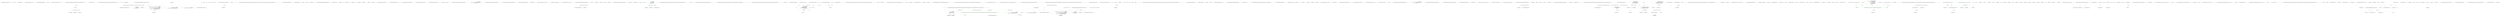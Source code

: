 digraph  {
m0_0 [cluster="CommandLine.Infrastructure.PopsicleSetter.Set<T>(bool, ref T, T)", file="InstanceBuilderTests.cs", label="Entry CommandLine.Infrastructure.PopsicleSetter.Set<T>(bool, ref T, T)", span="8-8"];
m0_1 [cluster="CommandLine.Infrastructure.PopsicleSetter.Set<T>(bool, ref T, T)", file="InstanceBuilderTests.cs", label=consumed, span="10-10"];
m0_3 [cluster="CommandLine.Infrastructure.PopsicleSetter.Set<T>(bool, ref T, T)", file="InstanceBuilderTests.cs", label="field = value", span="15-15"];
m0_2 [cluster="CommandLine.Infrastructure.PopsicleSetter.Set<T>(bool, ref T, T)", file="InstanceBuilderTests.cs", label="throw new InvalidOperationException();", span="12-12"];
m0_4 [cluster="CommandLine.Infrastructure.PopsicleSetter.Set<T>(bool, ref T, T)", file="InstanceBuilderTests.cs", label="Exit CommandLine.Infrastructure.PopsicleSetter.Set<T>(bool, ref T, T)", span="8-8"];
m0_5 [cluster="System.InvalidOperationException.InvalidOperationException()", file="InstanceBuilderTests.cs", label="Entry System.InvalidOperationException.InvalidOperationException()", span="0-0"];
m1_5 [cluster="Unk.Select", file="Sequence.cs", label="Entry Unk.Select", span=""];
m1_32 [cluster="System.Collections.Generic.IEnumerable<TSource>.Empty<TSource>()", file="Sequence.cs", label="Entry System.Collections.Generic.IEnumerable<TSource>.Empty<TSource>()", span="31-31"];
m1_0 [cluster="CommandLine.Infrastructure.ExceptionExtensions.RethrowWhenAbsentIn(System.Exception, System.Collections.Generic.IEnumerable<System.Type>)", file="Sequence.cs", label="Entry CommandLine.Infrastructure.ExceptionExtensions.RethrowWhenAbsentIn(System.Exception, System.Collections.Generic.IEnumerable<System.Type>)", span="11-11"];
m1_1 [cluster="CommandLine.Infrastructure.ExceptionExtensions.RethrowWhenAbsentIn(System.Exception, System.Collections.Generic.IEnumerable<System.Type>)", color=green, community=0, file="Sequence.cs", label="!validExceptions.Contains(exception.GetType())", prediction=0, span="13-13"];
m1_2 [cluster="CommandLine.Infrastructure.ExceptionExtensions.RethrowWhenAbsentIn(System.Exception, System.Collections.Generic.IEnumerable<System.Type>)", file="Sequence.cs", label="throw exception;", span="15-15"];
m1_3 [cluster="CommandLine.Infrastructure.ExceptionExtensions.RethrowWhenAbsentIn(System.Exception, System.Collections.Generic.IEnumerable<System.Type>)", file="Sequence.cs", label="Exit CommandLine.Infrastructure.ExceptionExtensions.RethrowWhenAbsentIn(System.Exception, System.Collections.Generic.IEnumerable<System.Type>)", span="11-11"];
m1_6 [cluster="Unk.>", file="Sequence.cs", label="Entry Unk.>", span=""];
m1_4 [cluster="System.Exception.GetType()", file="Sequence.cs", label="Entry System.Exception.GetType()", span="0-0"];
m1_17 [cluster="CommandLine.Core.ValueMapper.MapValuesImpl(System.Collections.Generic.IEnumerable<CommandLine.Core.SpecificationProperty>, System.Collections.Generic.IEnumerable<string>, System.Func<System.Collections.Generic.IEnumerable<string>, System.Type, bool, CSharpx.Maybe<object>>)", color=green, community=0, file="Sequence.cs", label="specProps.Empty()", prediction=1, span="34-34"];
m1_18 [cluster="CommandLine.Core.ValueMapper.MapValuesImpl(System.Collections.Generic.IEnumerable<CommandLine.Core.SpecificationProperty>, System.Collections.Generic.IEnumerable<string>, System.Func<System.Collections.Generic.IEnumerable<string>, System.Type, bool, CSharpx.Maybe<object>>)", color=green, community=0, file="Sequence.cs", label="yield break;", prediction=2, span="36-36"];
m1_19 [cluster="CommandLine.Core.ValueMapper.MapValuesImpl(System.Collections.Generic.IEnumerable<CommandLine.Core.SpecificationProperty>, System.Collections.Generic.IEnumerable<string>, System.Func<System.Collections.Generic.IEnumerable<string>, System.Type, bool, CSharpx.Maybe<object>>)", file="Sequence.cs", label="var pt = specProps.First()", span="38-38"];
m1_29 [cluster="CommandLine.Core.ValueMapper.MapValuesImpl(System.Collections.Generic.IEnumerable<CommandLine.Core.SpecificationProperty>, System.Collections.Generic.IEnumerable<string>, System.Func<System.Collections.Generic.IEnumerable<string>, System.Type, bool, CSharpx.Maybe<object>>)", file="Sequence.cs", label="MapValuesImpl(specProps.Skip(1), values.Skip(taken.Count()), converter)", span="65-65"];
m1_22 [cluster="CommandLine.Core.ValueMapper.MapValuesImpl(System.Collections.Generic.IEnumerable<CommandLine.Core.SpecificationProperty>, System.Collections.Generic.IEnumerable<string>, System.Func<System.Collections.Generic.IEnumerable<string>, System.Type, bool, CSharpx.Maybe<object>>)", file="Sequence.cs", label="yield return\r\n                    Tuple.Create(pt, pt.Specification.MakeErrorInCaseOfMinConstraint());", span="42-43"];
m1_23 [cluster="CommandLine.Core.ValueMapper.MapValuesImpl(System.Collections.Generic.IEnumerable<CommandLine.Core.SpecificationProperty>, System.Collections.Generic.IEnumerable<string>, System.Func<System.Collections.Generic.IEnumerable<string>, System.Type, bool, CSharpx.Maybe<object>>)", file="Sequence.cs", label="yield break;", span="44-44"];
m1_26 [cluster="CommandLine.Core.ValueMapper.MapValuesImpl(System.Collections.Generic.IEnumerable<CommandLine.Core.SpecificationProperty>, System.Collections.Generic.IEnumerable<string>, System.Func<System.Collections.Generic.IEnumerable<string>, System.Type, bool, CSharpx.Maybe<object>>)", file="Sequence.cs", label="yield return\r\n                    Tuple.Create<SpecificationProperty, Maybe<Error>>(\r\n                        pt, Maybe.Just<Error>(new SequenceOutOfRangeError(NameInfo.EmptyName)));", span="52-54"];
m1_27 [cluster="CommandLine.Core.ValueMapper.MapValuesImpl(System.Collections.Generic.IEnumerable<CommandLine.Core.SpecificationProperty>, System.Collections.Generic.IEnumerable<string>, System.Func<System.Collections.Generic.IEnumerable<string>, System.Type, bool, CSharpx.Maybe<object>>)", file="Sequence.cs", label="yield break;", span="55-55"];
m1_28 [cluster="CommandLine.Core.ValueMapper.MapValuesImpl(System.Collections.Generic.IEnumerable<CommandLine.Core.SpecificationProperty>, System.Collections.Generic.IEnumerable<string>, System.Func<System.Collections.Generic.IEnumerable<string>, System.Type, bool, CSharpx.Maybe<object>>)", file="Sequence.cs", label="yield return\r\n                converter(taken, pt.Property.PropertyType, pt.Specification.TargetType != TargetType.Sequence)\r\n                    .MapValueOrDefault(\r\n                        converted => Tuple.Create(pt.WithValue(Maybe.Just(converted)), Maybe.Nothing<Error>()),\r\n                        Tuple.Create<SpecificationProperty, Maybe<Error>>(\r\n                            pt, Maybe.Just<Error>(new BadFormatConversionError(NameInfo.EmptyName))));", span="58-63"];
m1_30 [cluster="CommandLine.Core.ValueMapper.MapValuesImpl(System.Collections.Generic.IEnumerable<CommandLine.Core.SpecificationProperty>, System.Collections.Generic.IEnumerable<string>, System.Func<System.Collections.Generic.IEnumerable<string>, System.Type, bool, CSharpx.Maybe<object>>)", file="Sequence.cs", label="yield return value;", span="67-67"];
m1_20 [cluster="CommandLine.Core.ValueMapper.MapValuesImpl(System.Collections.Generic.IEnumerable<CommandLine.Core.SpecificationProperty>, System.Collections.Generic.IEnumerable<string>, System.Func<System.Collections.Generic.IEnumerable<string>, System.Type, bool, CSharpx.Maybe<object>>)", file="Sequence.cs", label="var taken = values.Take(pt.Specification.CountOfMaxNumberOfValues().MapValueOrDefault(n => n, values.Count()))", span="39-39"];
m1_24 [cluster="CommandLine.Core.ValueMapper.MapValuesImpl(System.Collections.Generic.IEnumerable<CommandLine.Core.SpecificationProperty>, System.Collections.Generic.IEnumerable<string>, System.Func<System.Collections.Generic.IEnumerable<string>, System.Type, bool, CSharpx.Maybe<object>>)", file="Sequence.cs", label="var next = specProps.Skip(1).FirstOrDefault(s => s.Specification.IsValue()).ToMaybe()", span="47-47"];
m1_25 [cluster="CommandLine.Core.ValueMapper.MapValuesImpl(System.Collections.Generic.IEnumerable<CommandLine.Core.SpecificationProperty>, System.Collections.Generic.IEnumerable<string>, System.Func<System.Collections.Generic.IEnumerable<string>, System.Type, bool, CSharpx.Maybe<object>>)", file="Sequence.cs", label="pt.Specification.Max.IsJust()\r\n                && next.IsNothing()\r\n                && values.Skip(taken.Count()).Any()", span="48-50"];
m1_21 [cluster="CommandLine.Core.ValueMapper.MapValuesImpl(System.Collections.Generic.IEnumerable<CommandLine.Core.SpecificationProperty>, System.Collections.Generic.IEnumerable<string>, System.Func<System.Collections.Generic.IEnumerable<string>, System.Type, bool, CSharpx.Maybe<object>>)", file="Sequence.cs", label="taken.Empty()", span="40-40"];
m1_31 [cluster="CommandLine.Core.ValueMapper.MapValuesImpl(System.Collections.Generic.IEnumerable<CommandLine.Core.SpecificationProperty>, System.Collections.Generic.IEnumerable<string>, System.Func<System.Collections.Generic.IEnumerable<string>, System.Type, bool, CSharpx.Maybe<object>>)", file="Sequence.cs", label="Exit CommandLine.Core.ValueMapper.MapValuesImpl(System.Collections.Generic.IEnumerable<CommandLine.Core.SpecificationProperty>, System.Collections.Generic.IEnumerable<string>, System.Func<System.Collections.Generic.IEnumerable<string>, System.Type, bool, CSharpx.Maybe<object>>)", span="29-29"];
m1_34 [cluster="CommandLine.Core.Specification.CountOfMaxNumberOfValues()", file="Sequence.cs", label="Entry CommandLine.Core.Specification.CountOfMaxNumberOfValues()", span="71-71"];
m1_56 [cluster="CommandLine.Core.Specification.IsValue()", file="Sequence.cs", label="Entry CommandLine.Core.Specification.IsValue()", span="15-15"];
m1_44 [cluster="Unk.IsNothing", file="Sequence.cs", label="Entry Unk.IsNothing", span=""];
m1_42 [cluster="Unk.ToMaybe", file="Sequence.cs", label="Entry Unk.ToMaybe", span=""];
m1_47 [cluster="CSharpx.Maybe.Just<T>(T)", file="Sequence.cs", label="Entry CSharpx.Maybe.Just<T>(T)", span="124-124"];
m1_46 [cluster="CommandLine.SequenceOutOfRangeError.SequenceOutOfRangeError(CommandLine.NameInfo)", file="Sequence.cs", label="Entry CommandLine.SequenceOutOfRangeError.SequenceOutOfRangeError(CommandLine.NameInfo)", span="360-360"];
m1_39 [cluster="System.Tuple.Create<T1, T2>(T1, T2)", file="Sequence.cs", label="Entry System.Tuple.Create<T1, T2>(T1, T2)", span="0-0"];
m1_53 [cluster="lambda expression", file="Sequence.cs", label="Entry lambda expression", span="47-47"];
m1_8 [cluster="lambda expression", file="Sequence.cs", label="Entry lambda expression", span="23-23"];
m1_11 [cluster="lambda expression", file="Sequence.cs", label="Entry lambda expression", span="24-24"];
m1_14 [cluster="lambda expression", file="Sequence.cs", label="Entry lambda expression", span="25-25"];
m1_58 [cluster="lambda expression", file="Sequence.cs", label="Tuple.Create(pt.WithValue(Maybe.Just(converted)), Maybe.Nothing<Error>())", span="61-61"];
m1_10 [cluster="lambda expression", file="Sequence.cs", label="Exit lambda expression", span="23-23"];
m1_9 [cluster="lambda expression", file="Sequence.cs", label="pe.Item1", span="23-23"];
m1_13 [cluster="lambda expression", file="Sequence.cs", label="Exit lambda expression", span="24-24"];
m1_12 [cluster="lambda expression", file="Sequence.cs", label="pe.Item2", span="24-24"];
m1_16 [cluster="lambda expression", file="Sequence.cs", label="Exit lambda expression", span="25-25"];
m1_15 [cluster="lambda expression", file="Sequence.cs", label="e.Value", span="25-25"];
m1_57 [cluster="lambda expression", file="Sequence.cs", label="Entry lambda expression", span="61-61"];
m1_50 [cluster="lambda expression", file="Sequence.cs", label="Entry lambda expression", span="39-39"];
m1_59 [cluster="lambda expression", file="Sequence.cs", label="Exit lambda expression", span="61-61"];
m1_52 [cluster="lambda expression", file="Sequence.cs", label="Exit lambda expression", span="39-39"];
m1_51 [cluster="lambda expression", file="Sequence.cs", label=n, span="39-39"];
m1_54 [cluster="lambda expression", file="Sequence.cs", label="s.Specification.IsValue()", span="47-47"];
m1_55 [cluster="lambda expression", file="Sequence.cs", label="Exit lambda expression", span="47-47"];
m1_33 [cluster="System.Collections.Generic.IEnumerable<TSource>.First<TSource>()", file="Sequence.cs", label="Entry System.Collections.Generic.IEnumerable<TSource>.First<TSource>()", span="0-0"];
m1_45 [cluster="System.Collections.Generic.IEnumerable<TSource>.Any<TSource>()", file="Sequence.cs", label="Entry System.Collections.Generic.IEnumerable<TSource>.Any<TSource>()", span="0-0"];
m1_60 [cluster="CommandLine.Core.SpecificationProperty.WithValue(CSharpx.Maybe<object>)", file="Sequence.cs", label="Entry CommandLine.Core.SpecificationProperty.WithValue(CSharpx.Maybe<object>)", span="18-18"];
m1_40 [cluster="System.Collections.Generic.IEnumerable<TSource>.Skip<TSource>(int)", file="Sequence.cs", label="Entry System.Collections.Generic.IEnumerable<TSource>.Skip<TSource>(int)", span="0-0"];
m1_37 [cluster="System.Collections.Generic.IEnumerable<TSource>.Take<TSource>(int)", file="Sequence.cs", label="Entry System.Collections.Generic.IEnumerable<TSource>.Take<TSource>(int)", span="0-0"];
m1_48 [cluster="System.Func<T1, T2, T3, TResult>.Invoke(T1, T2, T3)", file="Sequence.cs", label="Entry System.Func<T1, T2, T3, TResult>.Invoke(T1, T2, T3)", span="0-0"];
m1_72 [cluster="CommandLine.Core.ValueMapper.MakeErrorInCaseOfMinConstraint(CommandLine.Core.Specification)", file="Sequence.cs", label="Entry CommandLine.Core.ValueMapper.MakeErrorInCaseOfMinConstraint(CommandLine.Core.Specification)", span="87-87"];
m1_73 [cluster="CommandLine.Core.ValueMapper.MakeErrorInCaseOfMinConstraint(CommandLine.Core.Specification)", file="Sequence.cs", label="return specification.Min.IsJust()\r\n                ? Maybe.Just<Error>(new SequenceOutOfRangeError(NameInfo.EmptyName))\r\n                : Maybe.Nothing<Error>();", span="89-91"];
m1_74 [cluster="CommandLine.Core.ValueMapper.MakeErrorInCaseOfMinConstraint(CommandLine.Core.Specification)", file="Sequence.cs", label="Exit CommandLine.Core.ValueMapper.MakeErrorInCaseOfMinConstraint(CommandLine.Core.Specification)", span="87-87"];
m1_49 [cluster="CommandLine.BadFormatConversionError.BadFormatConversionError(CommandLine.NameInfo)", file="Sequence.cs", label="Entry CommandLine.BadFormatConversionError.BadFormatConversionError(CommandLine.NameInfo)", span="349-349"];
m1_38 [cluster="CommandLine.Core.Specification.MakeErrorInCaseOfMinConstraint()", file="Sequence.cs", label="Entry CommandLine.Core.Specification.MakeErrorInCaseOfMinConstraint()", span="87-87"];
m1_61 [cluster="CSharpx.Maybe.Nothing<T>()", file="Sequence.cs", label="Entry CSharpx.Maybe.Nothing<T>()", span="116-116"];
m1_36 [cluster="CSharpx.Maybe<T1>.MapValueOrDefault<T1, T2>(System.Func<T1, T2>, T2)", file="Sequence.cs", label="Entry CSharpx.Maybe<T1>.MapValueOrDefault<T1, T2>(System.Func<T1, T2>, T2)", span="377-377"];
m1_71 [cluster="CSharpx.Maybe<T>.FromJustOrFail<T>(System.Exception)", file="Sequence.cs", label="Entry CSharpx.Maybe<T>.FromJustOrFail<T>(System.Exception)", span="355-355"];
m1_35 [cluster="System.Collections.Generic.IEnumerable<TSource>.Count<TSource>()", file="Sequence.cs", label="Entry System.Collections.Generic.IEnumerable<TSource>.Count<TSource>()", span="0-0"];
m1_62 [cluster="CommandLine.Core.ValueMapper.CountOfMaxNumberOfValues(CommandLine.Core.Specification)", file="Sequence.cs", label="Entry CommandLine.Core.ValueMapper.CountOfMaxNumberOfValues(CommandLine.Core.Specification)", span="71-71"];
m1_68 [cluster="CommandLine.Core.ValueMapper.CountOfMaxNumberOfValues(CommandLine.Core.Specification)", file="Sequence.cs", label="return Maybe.Just(specification.Max.FromJustOrFail());", span="80-80"];
m1_65 [cluster="CommandLine.Core.ValueMapper.CountOfMaxNumberOfValues(CommandLine.Core.Specification)", file="Sequence.cs", label="return Maybe.Just(1);", span="76-76"];
m1_67 [cluster="CommandLine.Core.ValueMapper.CountOfMaxNumberOfValues(CommandLine.Core.Specification)", file="Sequence.cs", label="specification.Max.IsJust()", span="78-78"];
m1_69 [cluster="CommandLine.Core.ValueMapper.CountOfMaxNumberOfValues(CommandLine.Core.Specification)", file="Sequence.cs", label="return Maybe.Nothing<int>();", span="84-84"];
m1_64 [cluster="CommandLine.Core.ValueMapper.CountOfMaxNumberOfValues(CommandLine.Core.Specification)", file="Sequence.cs", label="TargetType.Scalar", span="75-75"];
m1_66 [cluster="CommandLine.Core.ValueMapper.CountOfMaxNumberOfValues(CommandLine.Core.Specification)", file="Sequence.cs", label="TargetType.Sequence", span="77-77"];
m1_63 [cluster="CommandLine.Core.ValueMapper.CountOfMaxNumberOfValues(CommandLine.Core.Specification)", file="Sequence.cs", label="specification.TargetType", span="73-73"];
m1_70 [cluster="CommandLine.Core.ValueMapper.CountOfMaxNumberOfValues(CommandLine.Core.Specification)", file="Sequence.cs", label="Exit CommandLine.Core.ValueMapper.CountOfMaxNumberOfValues(CommandLine.Core.Specification)", span="71-71"];
m1_41 [cluster="Unk.FirstOrDefault", file="Sequence.cs", label="Entry Unk.FirstOrDefault", span=""];
m1_43 [cluster="CSharpx.Maybe<T>.IsJust<T>()", file="Sequence.cs", label="Entry CSharpx.Maybe<T>.IsJust<T>()", span="326-326"];
m1_7 [cluster="Unk.Succeed", file="Sequence.cs", label="Entry Unk.Succeed", span=""];
m1_75 [file="Sequence.cs", label=pt, span=""];
m2_15 [cluster="Unk.Where", file="TokenPartitioner.cs", label="Entry Unk.Where", span=""];
m2_23 [cluster="lambda expression", file="TokenPartitioner.cs", label="Entry lambda expression", span="21-21"];
m2_12 [cluster="CommandLine.Core.Scalar.Partition(System.Collections.Generic.IEnumerable<CommandLine.Core.Token>, System.Func<string, CommandLine.Infrastructure.Maybe<CommandLine.Core.TypeDescriptor>>)", file="TokenPartitioner.cs", label="Entry CommandLine.Core.Scalar.Partition(System.Collections.Generic.IEnumerable<CommandLine.Core.Token>, System.Func<string, CommandLine.Infrastructure.Maybe<CommandLine.Core.TypeDescriptor>>)", span="11-11"];
m2_22 [cluster="Unk.Select", file="TokenPartitioner.cs", label="Entry Unk.Select", span=""];
m2_19 [cluster="CommandLine.Core.KeyValuePairHelper.ForScalar(System.Collections.Generic.IEnumerable<CommandLine.Core.Token>)", file="TokenPartitioner.cs", label="Entry CommandLine.Core.KeyValuePairHelper.ForScalar(System.Collections.Generic.IEnumerable<CommandLine.Core.Token>)", span="16-16"];
m2_13 [cluster="CommandLine.Core.Sequence.Partition(System.Collections.Generic.IEnumerable<CommandLine.Core.Token>, System.Func<string, CommandLine.Infrastructure.Maybe<CommandLine.Core.TypeDescriptor>>)", file="TokenPartitioner.cs", label="Entry CommandLine.Core.Sequence.Partition(System.Collections.Generic.IEnumerable<CommandLine.Core.Token>, System.Func<string, CommandLine.Infrastructure.Maybe<CommandLine.Core.TypeDescriptor>>)", span="11-11"];
m2_0 [cluster="CommandLine.Core.TokenPartitioner.Partition(System.Collections.Generic.IEnumerable<CommandLine.Core.Token>, System.Func<string, CommandLine.Infrastructure.Maybe<CommandLine.Core.TypeDescriptor>>)", file="TokenPartitioner.cs", label="Entry CommandLine.Core.TokenPartitioner.Partition(System.Collections.Generic.IEnumerable<CommandLine.Core.Token>, System.Func<string, CommandLine.Infrastructure.Maybe<CommandLine.Core.TypeDescriptor>>)", span="12-12"];
m2_1 [cluster="CommandLine.Core.TokenPartitioner.Partition(System.Collections.Generic.IEnumerable<CommandLine.Core.Token>, System.Func<string, CommandLine.Infrastructure.Maybe<CommandLine.Core.TypeDescriptor>>)", file="TokenPartitioner.cs", label="var tokenList = tokens.ToList()", span="16-16"];
m2_2 [cluster="CommandLine.Core.TokenPartitioner.Partition(System.Collections.Generic.IEnumerable<CommandLine.Core.Token>, System.Func<string, CommandLine.Infrastructure.Maybe<CommandLine.Core.TypeDescriptor>>)", file="TokenPartitioner.cs", label="var switches = Switch.Partition(tokenList, typeLookup).ToList()", span="17-17"];
m2_3 [cluster="CommandLine.Core.TokenPartitioner.Partition(System.Collections.Generic.IEnumerable<CommandLine.Core.Token>, System.Func<string, CommandLine.Infrastructure.Maybe<CommandLine.Core.TypeDescriptor>>)", file="TokenPartitioner.cs", label="var scalars = Scalar.Partition(tokenList, typeLookup).ToList()", span="18-18"];
m2_4 [cluster="CommandLine.Core.TokenPartitioner.Partition(System.Collections.Generic.IEnumerable<CommandLine.Core.Token>, System.Func<string, CommandLine.Infrastructure.Maybe<CommandLine.Core.TypeDescriptor>>)", file="TokenPartitioner.cs", label="var sequences = Sequence.Partition(tokenList, typeLookup).ToList()", span="19-19"];
m2_5 [cluster="CommandLine.Core.TokenPartitioner.Partition(System.Collections.Generic.IEnumerable<CommandLine.Core.Token>, System.Func<string, CommandLine.Infrastructure.Maybe<CommandLine.Core.TypeDescriptor>>)", color=green, community=0, file="TokenPartitioner.cs", label="var nonOptions = tokenList\r\n                .Where(t => !switches.Contains(t))\r\n                .Where(t => !scalars.Contains(t))\r\n                .Where(t => !sequences.Contains(t)).ToList()", prediction=3, span="20-23"];
m2_8 [cluster="CommandLine.Core.TokenPartitioner.Partition(System.Collections.Generic.IEnumerable<CommandLine.Core.Token>, System.Func<string, CommandLine.Infrastructure.Maybe<CommandLine.Core.TypeDescriptor>>)", file="TokenPartitioner.cs", label="return TokenPartitions.Create(\r\n                    KeyValuePairHelper.ForSwitch(switches)\r\n                        .Concat(KeyValuePairHelper.ForScalar(scalars))\r\n                        .Concat(KeyValuePairHelper.ForSequence(sequences)),\r\n                values.Select(t => t.Text),\r\n                errors);", span="27-32"];
m2_6 [cluster="CommandLine.Core.TokenPartitioner.Partition(System.Collections.Generic.IEnumerable<CommandLine.Core.Token>, System.Func<string, CommandLine.Infrastructure.Maybe<CommandLine.Core.TypeDescriptor>>)", file="TokenPartitioner.cs", label="var values = nonOptions.Where(v => v.IsValue()).ToList()", span="24-24"];
m2_7 [cluster="CommandLine.Core.TokenPartitioner.Partition(System.Collections.Generic.IEnumerable<CommandLine.Core.Token>, System.Func<string, CommandLine.Infrastructure.Maybe<CommandLine.Core.TypeDescriptor>>)", file="TokenPartitioner.cs", label="var errors = nonOptions.Except(values).ToList()", span="25-25"];
m2_9 [cluster="CommandLine.Core.TokenPartitioner.Partition(System.Collections.Generic.IEnumerable<CommandLine.Core.Token>, System.Func<string, CommandLine.Infrastructure.Maybe<CommandLine.Core.TypeDescriptor>>)", file="TokenPartitioner.cs", label="Exit CommandLine.Core.TokenPartitioner.Partition(System.Collections.Generic.IEnumerable<CommandLine.Core.Token>, System.Func<string, CommandLine.Infrastructure.Maybe<CommandLine.Core.TypeDescriptor>>)", span="12-12"];
m2_17 [cluster="Unk.Except", file="TokenPartitioner.cs", label="Entry Unk.Except", span=""];
m2_30 [cluster="lambda expression", file="TokenPartitioner.cs", label="Exit lambda expression", span="31-31"];
m2_14 [cluster="System.Collections.Generic.IEnumerable<TSource>.Except<TSource>(System.Collections.Generic.IEnumerable<TSource>)", file="TokenPartitioner.cs", label="Entry System.Collections.Generic.IEnumerable<TSource>.Except<TSource>(System.Collections.Generic.IEnumerable<TSource>)", span="0-0"];
m2_16 [cluster="Unk.ToList", file="TokenPartitioner.cs", label="Entry Unk.ToList", span=""];
m2_31 [cluster="lambda expression", file="TokenPartitioner.cs", label="Entry lambda expression", span="23-23"];
m2_24 [cluster="lambda expression", color=green, community=0, file="TokenPartitioner.cs", label="!switches.Contains(t)", prediction=4, span="21-21"];
m2_28 [cluster="lambda expression", color=green, community=0, file="TokenPartitioner.cs", label="!scalars.Contains(t)", prediction=5, span="22-22"];
m2_25 [cluster="lambda expression", file="TokenPartitioner.cs", label="Exit lambda expression", span="21-21"];
m2_26 [cluster="System.Collections.Generic.List<T>.Contains(T)", file="TokenPartitioner.cs", label="Entry System.Collections.Generic.List<T>.Contains(T)", span="0-0"];
m2_29 [cluster="lambda expression", file="TokenPartitioner.cs", label="Exit lambda expression", span="22-22"];
m2_27 [cluster="CommandLine.Core.Token.IsValue()", file="TokenPartitioner.cs", label="Entry CommandLine.Core.Token.IsValue()", span="73-73"];
m2_32 [cluster="lambda expression", color=green, community=0, file="TokenPartitioner.cs", label="!sequences.Contains(t)", prediction=6, span="23-23"];
m2_33 [cluster="lambda expression", file="TokenPartitioner.cs", label="Exit lambda expression", span="23-23"];
m2_18 [cluster="CommandLine.Core.KeyValuePairHelper.ForSwitch(System.Collections.Generic.IEnumerable<CommandLine.Core.Token>)", file="TokenPartitioner.cs", label="Entry CommandLine.Core.KeyValuePairHelper.ForSwitch(System.Collections.Generic.IEnumerable<CommandLine.Core.Token>)", span="10-10"];
m2_11 [cluster="CommandLine.Core.Switch.Partition(System.Collections.Generic.IEnumerable<CommandLine.Core.Token>, System.Func<string, CommandLine.Infrastructure.Maybe<CommandLine.Core.TypeDescriptor>>)", file="TokenPartitioner.cs", label="Entry CommandLine.Core.Switch.Partition(System.Collections.Generic.IEnumerable<CommandLine.Core.Token>, System.Func<string, CommandLine.Infrastructure.Maybe<CommandLine.Core.TypeDescriptor>>)", span="11-11"];
m2_10 [cluster="System.Collections.Generic.IEnumerable<TSource>.ToList<TSource>()", file="TokenPartitioner.cs", label="Entry System.Collections.Generic.IEnumerable<TSource>.ToList<TSource>()", span="0-0"];
m2_20 [cluster="System.Collections.Generic.IEnumerable<TSource>.Concat<TSource>(System.Collections.Generic.IEnumerable<TSource>)", file="TokenPartitioner.cs", label="Entry System.Collections.Generic.IEnumerable<TSource>.Concat<TSource>(System.Collections.Generic.IEnumerable<TSource>)", span="0-0"];
m2_21 [cluster="CommandLine.Core.KeyValuePairHelper.ForSequence(System.Collections.Generic.IEnumerable<CommandLine.Core.Token>)", file="TokenPartitioner.cs", label="Entry CommandLine.Core.KeyValuePairHelper.ForSequence(System.Collections.Generic.IEnumerable<CommandLine.Core.Token>)", span="22-22"];
m2_41 [file="TokenPartitioner.cs", label=switches, span=""];
m2_42 [file="TokenPartitioner.cs", label=scalars, span=""];
m2_43 [file="TokenPartitioner.cs", label=sequences, span=""];
m3_0 [cluster="CommandLine.Core.ValueMapper.MapValues(System.Collections.Generic.IEnumerable<CommandLine.Core.SpecificationProperty>, System.Collections.Generic.IEnumerable<string>, System.Func<System.Collections.Generic.IEnumerable<string>, System.Type, bool, CSharpx.Maybe<object>>)", file="TypeDescriptor.cs", label="Entry CommandLine.Core.ValueMapper.MapValues(System.Collections.Generic.IEnumerable<CommandLine.Core.SpecificationProperty>, System.Collections.Generic.IEnumerable<string>, System.Func<System.Collections.Generic.IEnumerable<string>, System.Type, bool, CSharpx.Maybe<object>>)", span="15-15"];
m3_3 [cluster="CommandLine.Core.ValueMapper.MapValues(System.Collections.Generic.IEnumerable<CommandLine.Core.SpecificationProperty>, System.Collections.Generic.IEnumerable<string>, System.Func<System.Collections.Generic.IEnumerable<string>, System.Type, bool, CSharpx.Maybe<object>>)", color=green, community=0, file="TypeDescriptor.cs", label="Exit CommandLine.Core.ValueMapper.MapValues(System.Collections.Generic.IEnumerable<CommandLine.Core.SpecificationProperty>, System.Collections.Generic.IEnumerable<string>, System.Func<System.Collections.Generic.IEnumerable<string>, System.Type, bool, CSharpx.Maybe<object>>)", prediction=7, span="15-15"];
m3_2 [cluster="CommandLine.Core.ValueMapper.MapValues(System.Collections.Generic.IEnumerable<CommandLine.Core.SpecificationProperty>, System.Collections.Generic.IEnumerable<string>, System.Func<System.Collections.Generic.IEnumerable<string>, System.Type, bool, CSharpx.Maybe<object>>)", file="TypeDescriptor.cs", label="return Result.Succeed(\r\n                propAndErrors.Select(pe => pe.Item1),\r\n                propAndErrors.Select(pe => pe.Item2)\r\n                    .OfType<Just<Error>>().Select(e => e.Value)\r\n                );", span="22-26"];
m3_1 [cluster="CommandLine.Core.ValueMapper.MapValues(System.Collections.Generic.IEnumerable<CommandLine.Core.SpecificationProperty>, System.Collections.Generic.IEnumerable<string>, System.Func<System.Collections.Generic.IEnumerable<string>, System.Type, bool, CSharpx.Maybe<object>>)", file="TypeDescriptor.cs", label="var propAndErrors = MapValuesImpl(specProps, values, converter)", span="20-20"];
m3_4 [cluster="CommandLine.Core.ValueMapper.MapValuesImpl(System.Collections.Generic.IEnumerable<CommandLine.Core.SpecificationProperty>, System.Collections.Generic.IEnumerable<string>, System.Func<System.Collections.Generic.IEnumerable<string>, System.Type, bool, CSharpx.Maybe<object>>)", file="TypeDescriptor.cs", label="Entry CommandLine.Core.ValueMapper.MapValuesImpl(System.Collections.Generic.IEnumerable<CommandLine.Core.SpecificationProperty>, System.Collections.Generic.IEnumerable<string>, System.Func<System.Collections.Generic.IEnumerable<string>, System.Type, bool, CSharpx.Maybe<object>>)", span="29-29"];
m3_32 [cluster="System.Collections.Generic.IEnumerable<TSource>.Empty<TSource>()", file="TypeDescriptor.cs", label="Entry System.Collections.Generic.IEnumerable<TSource>.Empty<TSource>()", span="31-31"];
m3_12 [cluster="lambda expression", file="TypeDescriptor.cs", label="pe.Item2", span="24-24"];
m3_13 [cluster="lambda expression", color=green, community=0, file="TypeDescriptor.cs", label="Exit lambda expression", prediction=8, span="24-24"];
m3_14 [cluster="lambda expression", file="TypeDescriptor.cs", label="Entry lambda expression", span="25-25"];
m3_6 [cluster="CommandLine.Core.TypeDescriptor.Create(CommandLine.Core.TargetType, CommandLine.Infrastructure.Maybe<int>, CommandLine.Core.TypeDescriptor)", file="TypeDescriptor.cs", label="maximumItems == null", span="37-37"];
m3_17 [cluster="lambda expression", color=green, community=0, file="TypeDescriptor.cs", label=n, prediction=9, span="47-47"];
m3_18 [cluster="CommandLine.Core.ValueMapper.MapValuesImpl(System.Collections.Generic.IEnumerable<CommandLine.Core.SpecificationProperty>, System.Collections.Generic.IEnumerable<string>, System.Func<System.Collections.Generic.IEnumerable<string>, System.Type, bool, CSharpx.Maybe<object>>)", file="TypeDescriptor.cs", label="yield break;", span="36-36"];
m3_22 [cluster="CommandLine.Core.ValueMapper.MapValuesImpl(System.Collections.Generic.IEnumerable<CommandLine.Core.SpecificationProperty>, System.Collections.Generic.IEnumerable<string>, System.Func<System.Collections.Generic.IEnumerable<string>, System.Type, bool, CSharpx.Maybe<object>>)", file="TypeDescriptor.cs", label="yield return\r\n                    Tuple.Create(pt, pt.Specification.MakeErrorInCaseOfMinConstraint());", span="42-43"];
m3_23 [cluster="CommandLine.Core.ValueMapper.MapValuesImpl(System.Collections.Generic.IEnumerable<CommandLine.Core.SpecificationProperty>, System.Collections.Generic.IEnumerable<string>, System.Func<System.Collections.Generic.IEnumerable<string>, System.Type, bool, CSharpx.Maybe<object>>)", file="TypeDescriptor.cs", label="yield break;", span="44-44"];
m3_26 [cluster="CommandLine.Core.ValueMapper.MapValuesImpl(System.Collections.Generic.IEnumerable<CommandLine.Core.SpecificationProperty>, System.Collections.Generic.IEnumerable<string>, System.Func<System.Collections.Generic.IEnumerable<string>, System.Type, bool, CSharpx.Maybe<object>>)", file="TypeDescriptor.cs", label="yield return\r\n                    Tuple.Create<SpecificationProperty, Maybe<Error>>(\r\n                        pt, Maybe.Just<Error>(new SequenceOutOfRangeError(NameInfo.EmptyName)));", span="52-54"];
m3_27 [cluster="CommandLine.Core.ValueMapper.MapValuesImpl(System.Collections.Generic.IEnumerable<CommandLine.Core.SpecificationProperty>, System.Collections.Generic.IEnumerable<string>, System.Func<System.Collections.Generic.IEnumerable<string>, System.Type, bool, CSharpx.Maybe<object>>)", file="TypeDescriptor.cs", label="yield break;", span="55-55"];
m3_28 [cluster="CommandLine.Core.ValueMapper.MapValuesImpl(System.Collections.Generic.IEnumerable<CommandLine.Core.SpecificationProperty>, System.Collections.Generic.IEnumerable<string>, System.Func<System.Collections.Generic.IEnumerable<string>, System.Type, bool, CSharpx.Maybe<object>>)", file="TypeDescriptor.cs", label="yield return\r\n                converter(taken, pt.Property.PropertyType, pt.Specification.TargetType != TargetType.Sequence)\r\n                    .MapValueOrDefault(\r\n                        converted => Tuple.Create(pt.WithValue(Maybe.Just(converted)), Maybe.Nothing<Error>()),\r\n                        Tuple.Create<SpecificationProperty, Maybe<Error>>(\r\n                            pt, Maybe.Just<Error>(new BadFormatConversionError(NameInfo.EmptyName))));", span="58-63"];
m3_30 [cluster="CommandLine.Core.ValueMapper.MapValuesImpl(System.Collections.Generic.IEnumerable<CommandLine.Core.SpecificationProperty>, System.Collections.Generic.IEnumerable<string>, System.Func<System.Collections.Generic.IEnumerable<string>, System.Type, bool, CSharpx.Maybe<object>>)", file="TypeDescriptor.cs", label="yield return value;", span="67-67"];
m3_19 [cluster="CommandLine.Core.ValueMapper.MapValuesImpl(System.Collections.Generic.IEnumerable<CommandLine.Core.SpecificationProperty>, System.Collections.Generic.IEnumerable<string>, System.Func<System.Collections.Generic.IEnumerable<string>, System.Type, bool, CSharpx.Maybe<object>>)", file="TypeDescriptor.cs", label="CommandLine.Core.TypeDescriptor", span=""];
m3_20 [cluster="CommandLine.Core.ValueMapper.MapValuesImpl(System.Collections.Generic.IEnumerable<CommandLine.Core.SpecificationProperty>, System.Collections.Generic.IEnumerable<string>, System.Func<System.Collections.Generic.IEnumerable<string>, System.Type, bool, CSharpx.Maybe<object>>)", file="TypeDescriptor.cs", label="var taken = values.Take(pt.Specification.CountOfMaxNumberOfValues().MapValueOrDefault(n => n, values.Count()))", span="39-39"];
m3_25 [cluster="CommandLine.Core.ValueMapper.MapValuesImpl(System.Collections.Generic.IEnumerable<CommandLine.Core.SpecificationProperty>, System.Collections.Generic.IEnumerable<string>, System.Func<System.Collections.Generic.IEnumerable<string>, System.Type, bool, CSharpx.Maybe<object>>)", file="TypeDescriptor.cs", label="pt.Specification.Max.IsJust()\r\n                && next.IsNothing()\r\n                && values.Skip(taken.Count()).Any()", span="48-50"];
m3_29 [cluster="CommandLine.Core.ValueMapper.MapValuesImpl(System.Collections.Generic.IEnumerable<CommandLine.Core.SpecificationProperty>, System.Collections.Generic.IEnumerable<string>, System.Func<System.Collections.Generic.IEnumerable<string>, System.Type, bool, CSharpx.Maybe<object>>)", file="TypeDescriptor.cs", label="MapValuesImpl(specProps.Skip(1), values.Skip(taken.Count()), converter)", span="65-65"];
m3_21 [cluster="CommandLine.Core.ValueMapper.MapValuesImpl(System.Collections.Generic.IEnumerable<CommandLine.Core.SpecificationProperty>, System.Collections.Generic.IEnumerable<string>, System.Func<System.Collections.Generic.IEnumerable<string>, System.Type, bool, CSharpx.Maybe<object>>)", file="TypeDescriptor.cs", label="taken.Empty()", span="40-40"];
m3_31 [cluster="CommandLine.Core.ValueMapper.MapValuesImpl(System.Collections.Generic.IEnumerable<CommandLine.Core.SpecificationProperty>, System.Collections.Generic.IEnumerable<string>, System.Func<System.Collections.Generic.IEnumerable<string>, System.Type, bool, CSharpx.Maybe<object>>)", file="TypeDescriptor.cs", label="Exit CommandLine.Core.ValueMapper.MapValuesImpl(System.Collections.Generic.IEnumerable<CommandLine.Core.SpecificationProperty>, System.Collections.Generic.IEnumerable<string>, System.Func<System.Collections.Generic.IEnumerable<string>, System.Type, bool, CSharpx.Maybe<object>>)", span="29-29"];
m3_34 [cluster="CommandLine.Core.Specification.CountOfMaxNumberOfValues()", file="TypeDescriptor.cs", label="Entry CommandLine.Core.Specification.CountOfMaxNumberOfValues()", span="71-71"];
m3_56 [cluster="CommandLine.Core.Specification.IsValue()", file="TypeDescriptor.cs", label="Entry CommandLine.Core.Specification.IsValue()", span="15-15"];
m3_44 [cluster="Unk.IsNothing", file="TypeDescriptor.cs", label="Entry Unk.IsNothing", span=""];
m3_42 [cluster="Unk.ToMaybe", file="TypeDescriptor.cs", label="Entry Unk.ToMaybe", span=""];
m3_45 [cluster="System.Collections.Generic.IEnumerable<TSource>.Any<TSource>()", file="TypeDescriptor.cs", label="Entry System.Collections.Generic.IEnumerable<TSource>.Any<TSource>()", span="0-0"];
m3_46 [cluster="CommandLine.SequenceOutOfRangeError.SequenceOutOfRangeError(CommandLine.NameInfo)", file="TypeDescriptor.cs", label="Entry CommandLine.SequenceOutOfRangeError.SequenceOutOfRangeError(CommandLine.NameInfo)", span="360-360"];
m3_39 [cluster="System.Tuple.Create<T1, T2>(T1, T2)", file="TypeDescriptor.cs", label="Entry System.Tuple.Create<T1, T2>(T1, T2)", span="0-0"];
m3_57 [cluster="lambda expression", file="TypeDescriptor.cs", label="Entry lambda expression", span="61-61"];
m3_8 [cluster="CommandLine.Core.TypeDescriptor.Create(CommandLine.Core.TargetType, CommandLine.Infrastructure.Maybe<int>, CommandLine.Core.TypeDescriptor)", file="TypeDescriptor.cs", label="return new TypeDescriptor(tag, maximumItems, next.ToMaybe());", span="39-39"];
m3_11 [cluster="T.ToMaybe<T>()", file="TypeDescriptor.cs", label="Entry T.ToMaybe<T>()", span="79-79"];
m3_9 [cluster="CommandLine.Core.TypeDescriptor.Create(CommandLine.Core.TargetType, CommandLine.Infrastructure.Maybe<int>, CommandLine.Core.TypeDescriptor)", file="TypeDescriptor.cs", label="Exit CommandLine.Core.TypeDescriptor.Create(CommandLine.Core.TargetType, CommandLine.Infrastructure.Maybe<int>, CommandLine.Core.TypeDescriptor)", span="35-35"];
m3_10 [cluster="System.ArgumentNullException.ArgumentNullException(string)", file="TypeDescriptor.cs", label="Entry System.ArgumentNullException.ArgumentNullException(string)", span="0-0"];
m3_15 [cluster="CommandLine.Infrastructure.Maybe<T1>.Return<T1, T2>(System.Func<T1, T2>, T2)", file="TypeDescriptor.cs", label="Entry CommandLine.Infrastructure.Maybe<T1>.Return<T1, T2>(System.Func<T1, T2>, T2)", span="100-100"];
m3_16 [cluster="lambda expression", file="TypeDescriptor.cs", label="Exit lambda expression", span="25-25"];
m3_58 [cluster="lambda expression", file="TypeDescriptor.cs", label="Tuple.Create(pt.WithValue(Maybe.Just(converted)), Maybe.Nothing<Error>())", span="61-61"];
m3_50 [cluster="lambda expression", file="TypeDescriptor.cs", label="Entry lambda expression", span="39-39"];
m3_53 [cluster="lambda expression", file="TypeDescriptor.cs", label="Entry lambda expression", span="47-47"];
m3_51 [cluster="lambda expression", file="TypeDescriptor.cs", label=n, span="39-39"];
m3_52 [cluster="lambda expression", file="TypeDescriptor.cs", label="Exit lambda expression", span="39-39"];
m3_55 [cluster="lambda expression", file="TypeDescriptor.cs", label="Exit lambda expression", span="47-47"];
m3_59 [cluster="lambda expression", file="TypeDescriptor.cs", label="Exit lambda expression", span="61-61"];
m3_33 [cluster="System.Collections.Generic.IEnumerable<TSource>.First<TSource>()", file="TypeDescriptor.cs", label="Entry System.Collections.Generic.IEnumerable<TSource>.First<TSource>()", span="0-0"];
m3_47 [cluster="CSharpx.Maybe.Just<T>(T)", file="TypeDescriptor.cs", label="Entry CSharpx.Maybe.Just<T>(T)", span="124-124"];
m3_60 [cluster="CommandLine.Core.SpecificationProperty.WithValue(CSharpx.Maybe<object>)", file="TypeDescriptor.cs", label="Entry CommandLine.Core.SpecificationProperty.WithValue(CSharpx.Maybe<object>)", span="18-18"];
m3_40 [cluster="System.Collections.Generic.IEnumerable<TSource>.Skip<TSource>(int)", file="TypeDescriptor.cs", label="Entry System.Collections.Generic.IEnumerable<TSource>.Skip<TSource>(int)", span="0-0"];
m3_37 [cluster="System.Collections.Generic.IEnumerable<TSource>.Take<TSource>(int)", file="TypeDescriptor.cs", label="Entry System.Collections.Generic.IEnumerable<TSource>.Take<TSource>(int)", span="0-0"];
m3_48 [cluster="System.Func<T1, T2, T3, TResult>.Invoke(T1, T2, T3)", file="TypeDescriptor.cs", label="Entry System.Func<T1, T2, T3, TResult>.Invoke(T1, T2, T3)", span="0-0"];
m3_5 [cluster="Unk.Select", file="TypeDescriptor.cs", label="Entry Unk.Select", span=""];
m3_7 [cluster="Unk.Succeed", file="TypeDescriptor.cs", label="Entry Unk.Succeed", span=""];
m3_72 [cluster="CommandLine.Core.ValueMapper.MakeErrorInCaseOfMinConstraint(CommandLine.Core.Specification)", file="TypeDescriptor.cs", label="Entry CommandLine.Core.ValueMapper.MakeErrorInCaseOfMinConstraint(CommandLine.Core.Specification)", span="87-87"];
m3_73 [cluster="CommandLine.Core.ValueMapper.MakeErrorInCaseOfMinConstraint(CommandLine.Core.Specification)", file="TypeDescriptor.cs", label="return specification.Min.IsJust()\r\n                ? Maybe.Just<Error>(new SequenceOutOfRangeError(NameInfo.EmptyName))\r\n                : Maybe.Nothing<Error>();", span="89-91"];
m3_74 [cluster="CommandLine.Core.ValueMapper.MakeErrorInCaseOfMinConstraint(CommandLine.Core.Specification)", file="TypeDescriptor.cs", label="Exit CommandLine.Core.ValueMapper.MakeErrorInCaseOfMinConstraint(CommandLine.Core.Specification)", span="87-87"];
m3_49 [cluster="CommandLine.BadFormatConversionError.BadFormatConversionError(CommandLine.NameInfo)", file="TypeDescriptor.cs", label="Entry CommandLine.BadFormatConversionError.BadFormatConversionError(CommandLine.NameInfo)", span="349-349"];
m3_38 [cluster="CommandLine.Core.Specification.MakeErrorInCaseOfMinConstraint()", file="TypeDescriptor.cs", label="Entry CommandLine.Core.Specification.MakeErrorInCaseOfMinConstraint()", span="87-87"];
m3_61 [cluster="CSharpx.Maybe.Nothing<T>()", file="TypeDescriptor.cs", label="Entry CSharpx.Maybe.Nothing<T>()", span="116-116"];
m3_36 [cluster="CSharpx.Maybe<T1>.MapValueOrDefault<T1, T2>(System.Func<T1, T2>, T2)", file="TypeDescriptor.cs", label="Entry CSharpx.Maybe<T1>.MapValueOrDefault<T1, T2>(System.Func<T1, T2>, T2)", span="377-377"];
m3_71 [cluster="CSharpx.Maybe<T>.FromJustOrFail<T>(System.Exception)", file="TypeDescriptor.cs", label="Entry CSharpx.Maybe<T>.FromJustOrFail<T>(System.Exception)", span="355-355"];
m3_35 [cluster="System.Collections.Generic.IEnumerable<TSource>.Count<TSource>()", file="TypeDescriptor.cs", label="Entry System.Collections.Generic.IEnumerable<TSource>.Count<TSource>()", span="0-0"];
m3_62 [cluster="CommandLine.Core.ValueMapper.CountOfMaxNumberOfValues(CommandLine.Core.Specification)", file="TypeDescriptor.cs", label="Entry CommandLine.Core.ValueMapper.CountOfMaxNumberOfValues(CommandLine.Core.Specification)", span="71-71"];
m3_63 [cluster="CommandLine.Core.ValueMapper.CountOfMaxNumberOfValues(CommandLine.Core.Specification)", file="TypeDescriptor.cs", label="specification.TargetType", span="73-73"];
m3_67 [cluster="CommandLine.Core.ValueMapper.CountOfMaxNumberOfValues(CommandLine.Core.Specification)", file="TypeDescriptor.cs", label="specification.Max.IsJust()", span="78-78"];
m3_68 [cluster="CommandLine.Core.ValueMapper.CountOfMaxNumberOfValues(CommandLine.Core.Specification)", file="TypeDescriptor.cs", label="return Maybe.Just(specification.Max.FromJustOrFail());", span="80-80"];
m3_64 [cluster="CommandLine.Core.ValueMapper.CountOfMaxNumberOfValues(CommandLine.Core.Specification)", file="TypeDescriptor.cs", label="TargetType.Scalar", span="75-75"];
m3_66 [cluster="CommandLine.Core.ValueMapper.CountOfMaxNumberOfValues(CommandLine.Core.Specification)", file="TypeDescriptor.cs", label="TargetType.Sequence", span="77-77"];
m3_65 [cluster="CommandLine.Core.ValueMapper.CountOfMaxNumberOfValues(CommandLine.Core.Specification)", file="TypeDescriptor.cs", label="return Maybe.Just(1);", span="76-76"];
m3_69 [cluster="CommandLine.Core.ValueMapper.CountOfMaxNumberOfValues(CommandLine.Core.Specification)", file="TypeDescriptor.cs", label="return Maybe.Nothing<int>();", span="84-84"];
m3_70 [cluster="CommandLine.Core.ValueMapper.CountOfMaxNumberOfValues(CommandLine.Core.Specification)", file="TypeDescriptor.cs", label="Exit CommandLine.Core.ValueMapper.CountOfMaxNumberOfValues(CommandLine.Core.Specification)", span="71-71"];
m3_41 [cluster="Unk.FirstOrDefault", file="TypeDescriptor.cs", label="Entry Unk.FirstOrDefault", span=""];
m3_43 [cluster="CSharpx.Maybe<T>.IsJust<T>()", file="TypeDescriptor.cs", label="Entry CSharpx.Maybe<T>.IsJust<T>()", span="326-326"];
m3_75 [file="TypeDescriptor.cs", label=pt, span=""];
m4_62 [cluster="CommandLine.Core.Tokenizer.ExplodeOptionList(CommandLine.Core.StatePair<System.Collections.Generic.IEnumerable<CommandLine.Core.Token>>, System.Func<string, CommandLine.Infrastructure.Maybe<char>>)", file="TypeLookup.cs", label="Entry CommandLine.Core.Tokenizer.ExplodeOptionList(CommandLine.Core.StatePair<System.Collections.Generic.IEnumerable<CommandLine.Core.Token>>, System.Func<string, CommandLine.Infrastructure.Maybe<char>>)", span="48-48"];
m4_68 [cluster="CommandLine.Core.Tokenizer.ExplodeOptionList(CommandLine.Core.StatePair<System.Collections.Generic.IEnumerable<CommandLine.Core.Token>>, System.Func<string, CommandLine.Infrastructure.Maybe<char>>)", file="TypeLookup.cs", label="return StatePair.Create(flattened, tokens.Errors);", span="66-66"];
m4_65 [cluster="CommandLine.Core.Tokenizer.ExplodeOptionList(CommandLine.Core.StatePair<System.Collections.Generic.IEnumerable<CommandLine.Core.Token>>, System.Func<string, CommandLine.Infrastructure.Maybe<char>>)", file="TypeLookup.cs", label="var replaces = tokens.Value.Select((t,i) =>\r\n                optionSequenceWithSeparatorLookup(t.Text)\r\n                    .Return(sep => Tuple.Create(i + 1, sep),\r\n                        Tuple.Create(-1, '\0'))).SkipWhile(x => x.Item1 < 0)", span="54-57"];
m4_66 [cluster="CommandLine.Core.Tokenizer.ExplodeOptionList(CommandLine.Core.StatePair<System.Collections.Generic.IEnumerable<CommandLine.Core.Token>>, System.Func<string, CommandLine.Infrastructure.Maybe<char>>)", file="TypeLookup.cs", label="var exploded = tokens.Value.Select((t, i) =>\r\n                        replaces.FirstOrDefault(x => x.Item1 == i).ToMaybe()\r\n                            .Return(r => t.Text.Split(r.Item2).Select(str => Token.Value(str)),\r\n                                Enumerable.Empty<Token>().Concat(new[]{ t })))", span="59-62"];
m4_64 [cluster="CommandLine.Core.Tokenizer.ExplodeOptionList(CommandLine.Core.StatePair<System.Collections.Generic.IEnumerable<CommandLine.Core.Token>>, System.Func<string, CommandLine.Infrastructure.Maybe<char>>)", file="TypeLookup.cs", label="throw new ArgumentNullException(''tokens'');", span="52-52"];
m4_67 [cluster="CommandLine.Core.Tokenizer.ExplodeOptionList(CommandLine.Core.StatePair<System.Collections.Generic.IEnumerable<CommandLine.Core.Token>>, System.Func<string, CommandLine.Infrastructure.Maybe<char>>)", file="TypeLookup.cs", label="var flattened = exploded.SelectMany(x => x)", span="64-64"];
m4_63 [cluster="CommandLine.Core.Tokenizer.ExplodeOptionList(CommandLine.Core.StatePair<System.Collections.Generic.IEnumerable<CommandLine.Core.Token>>, System.Func<string, CommandLine.Infrastructure.Maybe<char>>)", file="TypeLookup.cs", label="tokens == null", span="52-52"];
m4_69 [cluster="CommandLine.Core.Tokenizer.ExplodeOptionList(CommandLine.Core.StatePair<System.Collections.Generic.IEnumerable<CommandLine.Core.Token>>, System.Func<string, CommandLine.Infrastructure.Maybe<char>>)", file="TypeLookup.cs", label="Exit CommandLine.Core.Tokenizer.ExplodeOptionList(CommandLine.Core.StatePair<System.Collections.Generic.IEnumerable<CommandLine.Core.Token>>, System.Func<string, CommandLine.Infrastructure.Maybe<char>>)", span="48-48"];
m4_150 [cluster="string.Split(params char[])", file="TypeLookup.cs", label="Entry string.Split(params char[])", span="0-0"];
m4_17 [cluster="Unk.nameLookup", file="TypeLookup.cs", label="Entry Unk.nameLookup", span=""];
m4_76 [cluster="CommandLine.Infrastructure.Maybe<T1>.Return<T1, T2>(System.Func<T1, T2>, T2)", file="TypeLookup.cs", label="Entry CommandLine.Infrastructure.Maybe<T1>.Return<T1, T2>(System.Func<T1, T2>, T2)", span="103-103"];
m4_148 [cluster="CommandLine.BadFormatTokenError.BadFormatTokenError(string)", file="TypeLookup.cs", label="Entry CommandLine.BadFormatTokenError.BadFormatTokenError(string)", span="188-188"];
m4_11 [cluster="string.StartsWith(string, System.StringComparison)", file="TypeLookup.cs", label="Entry string.StartsWith(string, System.StringComparison)", span="0-0"];
m4_70 [cluster="Unk.SkipWhile", file="TypeLookup.cs", label="Entry Unk.SkipWhile", span=""];
m4_127 [cluster="CommandLine.Core.Token.Name(string)", file="TypeLookup.cs", label="Entry CommandLine.Core.Token.Name(string)", span="19-19"];
m4_149 [cluster="System.Action<T>.Invoke(T)", file="TypeLookup.cs", label="Entry System.Action<T>.Invoke(T)", span="0-0"];
m4_39 [cluster="Unk.Any", file="TypeLookup.cs", label="Entry Unk.Any", span=""];
m4_12 [cluster="CommandLine.Core.Token.Value(string)", file="TypeLookup.cs", label="Entry CommandLine.Core.Token.Value(string)", span="26-26"];
m4_16 [cluster="Unk.IsName", file="TypeLookup.cs", label="Entry Unk.IsName", span=""];
m4_41 [cluster="System.Func<T, TResult>.Invoke(T)", file="TypeLookup.cs", label="Entry System.Func<T, TResult>.Invoke(T)", span="0-0"];
m4_18 [cluster="Unk.Where", file="TypeLookup.cs", label="Entry Unk.Where", span=""];
m4_21 [cluster="Unk.Create", file="TypeLookup.cs", label="Entry Unk.Create", span=""];
m4_88 [cluster="System.Linq.Enumerable.Empty<TResult>()", file="TypeLookup.cs", label="Entry System.Linq.Enumerable.Empty<TResult>()", span="0-0"];
m4_128 [cluster="string.Substring(int, int)", file="TypeLookup.cs", label="Entry string.Substring(int, int)", span="0-0"];
m4_129 [cluster="string.String(char, int)", file="TypeLookup.cs", label="Entry string.String(char, int)", span="0-0"];
m4_29 [cluster="Unk.Contains", file="TypeLookup.cs", label="Entry Unk.Contains", span=""];
m4_87 [cluster="Unk.ToMaybe", file="TypeLookup.cs", label="Entry Unk.ToMaybe", span=""];
m4_75 [cluster="System.Tuple.Create<T1, T2>(T1, T2)", file="TypeLookup.cs", label="Entry System.Tuple.Create<T1, T2>(T1, T2)", span="0-0"];
m4_91 [cluster="lambda expression", file="TypeLookup.cs", label="Entry lambda expression", span="60-60"];
m4_27 [cluster="lambda expression", color=green, community=0, file="TypeLookup.cs", label="!unkTokens.Contains(x)", prediction=10, span="30-30"];
m4_26 [cluster="lambda expression", file="TypeLookup.cs", label="Entry lambda expression", span="30-30"];
m4_28 [cluster="lambda expression", file="TypeLookup.cs", label="Exit lambda expression", span="30-30"];
m4_46 [cluster="lambda expression", file="TypeLookup.cs", label="Entry lambda expression", span="39-39"];
m4_50 [cluster="lambda expression", file="TypeLookup.cs", label="Entry lambda expression", span="41-41"];
m4_53 [cluster="lambda expression", file="TypeLookup.cs", label="Entry lambda expression", span="42-42"];
m4_56 [cluster="lambda expression", file="TypeLookup.cs", label="Entry lambda expression", span="42-42"];
m4_60 [cluster="lambda expression", file="TypeLookup.cs", label="tokens.Concat(values)", span="43-43"];
m4_47 [cluster="lambda expression", color=green, community=0, file="TypeLookup.cs", label="arg.EqualsOrdinal(''--'')", prediction=11, span="39-39"];
m4_48 [cluster="lambda expression", file="TypeLookup.cs", label="Exit lambda expression", span="39-39"];
m4_51 [cluster="lambda expression", color=green, community=0, file="TypeLookup.cs", label="!arg.EqualsOrdinal(''--'')", prediction=12, span="41-41"];
m4_52 [cluster="lambda expression", file="TypeLookup.cs", label="Exit lambda expression", span="41-41"];
m4_54 [cluster="lambda expression", color=green, community=0, file="TypeLookup.cs", label="!arg.EqualsOrdinal(''--'')", prediction=13, span="42-42"];
m4_55 [cluster="lambda expression", file="TypeLookup.cs", label="Exit lambda expression", span="42-42"];
m4_57 [cluster="lambda expression", color=green, community=0, file="TypeLookup.cs", label="Token.Value(t)", prediction=14, span="42-42"];
m4_58 [cluster="lambda expression", file="TypeLookup.cs", label="Exit lambda expression", span="42-42"];
m4_23 [cluster="lambda expression", file="TypeLookup.cs", label="errors.Add(e)", span="18-18"];
m4_73 [cluster="lambda expression", file="TypeLookup.cs", label="optionSequenceWithSeparatorLookup(t.Text)\r\n                    .Return(sep => Tuple.Create(i + 1, sep),\r\n                        Tuple.Create(-1, '\0'))", span="55-57"];
m4_59 [cluster="lambda expression", file="TypeLookup.cs", label="Entry lambda expression", span="43-43"];
m4_95 [cluster="lambda expression", file="TypeLookup.cs", label="t.Text.Split(r.Item2).Select(str => Token.Value(str))", span="61-61"];
m4_61 [cluster="lambda expression", file="TypeLookup.cs", label="Exit lambda expression", span="43-43"];
m4_99 [cluster="lambda expression", file="TypeLookup.cs", label="Token.Value(str)", span="61-61"];
m4_22 [cluster="lambda expression", file="TypeLookup.cs", label="Entry lambda expression", span="18-18"];
m4_24 [cluster="lambda expression", file="TypeLookup.cs", label="Exit lambda expression", span="18-18"];
m4_72 [cluster="lambda expression", file="TypeLookup.cs", label="Entry lambda expression", span="54-57"];
m4_74 [cluster="lambda expression", file="TypeLookup.cs", label="Exit lambda expression", span="54-57"];
m4_77 [cluster="lambda expression", file="TypeLookup.cs", label="Entry lambda expression", span="56-56"];
m4_80 [cluster="lambda expression", file="TypeLookup.cs", label="Entry lambda expression", span="57-57"];
m4_84 [cluster="lambda expression", file="TypeLookup.cs", label="replaces.FirstOrDefault(x => x.Item1 == i).ToMaybe()\r\n                            .Return(r => t.Text.Split(r.Item2).Select(str => Token.Value(str)),\r\n                                Enumerable.Empty<Token>().Concat(new[]{ t }))", span="60-62"];
m4_83 [cluster="lambda expression", file="TypeLookup.cs", label="Entry lambda expression", span="59-62"];
m4_94 [cluster="lambda expression", file="TypeLookup.cs", label="Entry lambda expression", span="61-61"];
m4_96 [cluster="lambda expression", file="TypeLookup.cs", label="Exit lambda expression", span="61-61"];
m4_98 [cluster="lambda expression", file="TypeLookup.cs", label="Entry lambda expression", span="61-61"];
m4_100 [cluster="lambda expression", file="TypeLookup.cs", label="Exit lambda expression", span="61-61"];
m4_101 [cluster="lambda expression", file="TypeLookup.cs", label="Entry lambda expression", span="64-64"];
m4_78 [cluster="lambda expression", file="TypeLookup.cs", label="Tuple.Create(i + 1, sep)", span="56-56"];
m4_79 [cluster="lambda expression", file="TypeLookup.cs", label="Exit lambda expression", span="56-56"];
m4_82 [cluster="lambda expression", file="TypeLookup.cs", label="Exit lambda expression", span="57-57"];
m4_81 [cluster="lambda expression", file="TypeLookup.cs", label="x.Item1 < 0", span="57-57"];
m4_85 [cluster="lambda expression", file="TypeLookup.cs", label="Exit lambda expression", span="59-62"];
m4_92 [cluster="lambda expression", file="TypeLookup.cs", label="x.Item1 == i", span="60-60"];
m4_103 [cluster="lambda expression", file="TypeLookup.cs", label="Exit lambda expression", span="64-64"];
m4_102 [cluster="lambda expression", file="TypeLookup.cs", label=x, span="64-64"];
m4_93 [cluster="lambda expression", file="TypeLookup.cs", label="Exit lambda expression", span="60-60"];
m4_43 [cluster="System.Collections.Generic.IEnumerable<TSource>.Skip<TSource>(int)", file="TypeLookup.cs", label="Entry System.Collections.Generic.IEnumerable<TSource>.Skip<TSource>(int)", span="0-0"];
m4_13 [cluster="CommandLine.Core.Tokenizer.TokenizeLongName(string, System.Action<CommandLine.Error>)", file="TypeLookup.cs", label="Entry CommandLine.Core.Tokenizer.TokenizeLongName(string, System.Action<CommandLine.Error>)", span="119-119"];
m4_133 [cluster="CommandLine.Core.Tokenizer.TokenizeLongName(string, System.Action<CommandLine.Error>)", file="TypeLookup.cs", label="throw new ArgumentNullException(''value'');", span="125-125"];
m4_145 [cluster="CommandLine.Core.Tokenizer.TokenizeLongName(string, System.Action<CommandLine.Error>)", file="TypeLookup.cs", label="yield return Token.Value(parts[1]);", span="144-144"];
m4_134 [cluster="CommandLine.Core.Tokenizer.TokenizeLongName(string, System.Action<CommandLine.Error>)", file="TypeLookup.cs", label="value.Length > 2 && value.StartsWith(''--'', StringComparison.Ordinal)", span="128-128"];
m4_132 [cluster="CommandLine.Core.Tokenizer.TokenizeLongName(string, System.Action<CommandLine.Error>)", file="TypeLookup.cs", label="value == null", span="123-123"];
m4_138 [cluster="CommandLine.Core.Tokenizer.TokenizeLongName(string, System.Action<CommandLine.Error>)", file="TypeLookup.cs", label="yield return Token.Name(text);", span="134-134"];
m4_139 [cluster="CommandLine.Core.Tokenizer.TokenizeLongName(string, System.Action<CommandLine.Error>)", file="TypeLookup.cs", label="yield break;", span="135-135"];
m4_142 [cluster="CommandLine.Core.Tokenizer.TokenizeLongName(string, System.Action<CommandLine.Error>)", file="TypeLookup.cs", label="yield break;", span="140-140"];
m4_144 [cluster="CommandLine.Core.Tokenizer.TokenizeLongName(string, System.Action<CommandLine.Error>)", file="TypeLookup.cs", label="yield return Token.Name(parts[0]);", span="143-143"];
m4_135 [cluster="CommandLine.Core.Tokenizer.TokenizeLongName(string, System.Action<CommandLine.Error>)", file="TypeLookup.cs", label="var text = value.Substring(2)", span="130-130"];
m4_141 [cluster="CommandLine.Core.Tokenizer.TokenizeLongName(string, System.Action<CommandLine.Error>)", file="TypeLookup.cs", label="onError(new BadFormatTokenError(value))", span="139-139"];
m4_143 [cluster="CommandLine.Core.Tokenizer.TokenizeLongName(string, System.Action<CommandLine.Error>)", file="TypeLookup.cs", label="var parts = text.Split('=')", span="142-142"];
m4_137 [cluster="CommandLine.Core.Tokenizer.TokenizeLongName(string, System.Action<CommandLine.Error>)", file="TypeLookup.cs", label="equalIndex <= 0", span="132-132"];
m4_140 [cluster="CommandLine.Core.Tokenizer.TokenizeLongName(string, System.Action<CommandLine.Error>)", file="TypeLookup.cs", label="equalIndex == 1", span="137-137"];
m4_136 [cluster="CommandLine.Core.Tokenizer.TokenizeLongName(string, System.Action<CommandLine.Error>)", file="TypeLookup.cs", label="var equalIndex = text.IndexOf('=')", span="131-131"];
m4_146 [cluster="CommandLine.Core.Tokenizer.TokenizeLongName(string, System.Action<CommandLine.Error>)", file="TypeLookup.cs", label="Exit CommandLine.Core.Tokenizer.TokenizeLongName(string, System.Action<CommandLine.Error>)", span="119-119"];
m4_49 [cluster="string.EqualsOrdinal(string)", file="TypeLookup.cs", label="Entry string.EqualsOrdinal(string)", span="34-34"];
m4_42 [cluster="System.Collections.Generic.IEnumerable<TSource>.SkipWhile<TSource>(System.Func<TSource, bool>)", file="TypeLookup.cs", label="Entry System.Collections.Generic.IEnumerable<TSource>.SkipWhile<TSource>(System.Func<TSource, bool>)", span="0-0"];
m4_20 [cluster="Unk.Concat", file="TypeLookup.cs", label="Entry Unk.Concat", span=""];
m4_40 [cluster="System.Collections.Generic.IEnumerable<TSource>.TakeWhile<TSource>(System.Func<TSource, bool>)", file="TypeLookup.cs", label="Entry System.Collections.Generic.IEnumerable<TSource>.TakeWhile<TSource>(System.Func<TSource, bool>)", span="0-0"];
m4_147 [cluster="string.IndexOf(char)", file="TypeLookup.cs", label="Entry string.IndexOf(char)", span="0-0"];
m4_44 [cluster="Unk.Select", file="TypeLookup.cs", label="Entry Unk.Select", span=""];
m4_45 [cluster="CommandLine.Core.StatePair<T1>.MapValue<T1, T2>(System.Func<T1, T2>)", file="TypeLookup.cs", label="Entry CommandLine.Core.StatePair<T1>.MapValue<T1, T2>(System.Func<T1, T2>)", span="69-69"];
m4_0 [cluster="CommandLine.Core.Tokenizer.Tokenize(System.Collections.Generic.IEnumerable<string>, System.Func<string, bool>)", file="TypeLookup.cs", label="Entry CommandLine.Core.Tokenizer.Tokenize(System.Collections.Generic.IEnumerable<string>, System.Func<string, bool>)", span="11-11"];
m4_6 [cluster="CommandLine.Core.Tokenizer.Tokenize(System.Collections.Generic.IEnumerable<string>, System.Func<string, bool>)", color=green, community=0, file="TypeLookup.cs", label="var unkTokens = (from t in tokens where t.IsName() && !nameLookup(t.Text) select t).ToList()", prediction=10, span="28-28"];
m4_5 [cluster="CommandLine.Core.Tokenizer.Tokenize(System.Collections.Generic.IEnumerable<string>, System.Func<string, bool>)", file="TypeLookup.cs", label="var tokens = (from arg in arguments\r\n                          from token in !arg.StartsWith(''-'', StringComparison.Ordinal)\r\n                               ? new Token[] { Token.Value(arg) }\r\n                               : arg.StartsWith(''--'', StringComparison.Ordinal)\r\n                                     ? TokenizeLongName(arg, onError)\r\n                                     : TokenizeShortName(arg, nameLookup)\r\n                          select token).ToList()", span="20-26"];
m4_7 [cluster="CommandLine.Core.Tokenizer.Tokenize(System.Collections.Generic.IEnumerable<string>, System.Func<string, bool>)", color=green, community=0, file="TypeLookup.cs", label="return StatePair.Create(tokens.Where(x=>!unkTokens.Contains(x)), errors.Concat(from t in unkTokens select new UnknownOptionError(t.Text)));", prediction=16, span="30-30"];
m4_3 [cluster="CommandLine.Core.Tokenizer.Tokenize(System.Collections.Generic.IEnumerable<string>, System.Func<string, bool>)", file="TypeLookup.cs", label="var errors = new List<Error>()", span="17-17"];
m4_1 [cluster="CommandLine.Core.Tokenizer.Tokenize(System.Collections.Generic.IEnumerable<string>, System.Func<string, bool>)", file="TypeLookup.cs", label="arguments == null", span="15-15"];
m4_4 [cluster="CommandLine.Core.Tokenizer.Tokenize(System.Collections.Generic.IEnumerable<string>, System.Func<string, bool>)", file="TypeLookup.cs", label="Action<Error> onError = e => errors.Add(e)", span="18-18"];
m4_2 [cluster="CommandLine.Core.Tokenizer.Tokenize(System.Collections.Generic.IEnumerable<string>, System.Func<string, bool>)", file="TypeLookup.cs", label="throw new ArgumentNullException(''arguments'');", span="15-15"];
m4_8 [cluster="CommandLine.Core.Tokenizer.Tokenize(System.Collections.Generic.IEnumerable<string>, System.Func<string, bool>)", file="TypeLookup.cs", label="Exit CommandLine.Core.Tokenizer.Tokenize(System.Collections.Generic.IEnumerable<string>, System.Func<string, bool>)", span="11-11"];
m4_30 [cluster="CommandLine.Core.Tokenizer.PreprocessDashDash(System.Collections.Generic.IEnumerable<string>, System.Func<System.Collections.Generic.IEnumerable<string>, CommandLine.Core.StatePair<System.Collections.Generic.IEnumerable<CommandLine.Core.Token>>>)", file="TypeLookup.cs", label="Entry CommandLine.Core.Tokenizer.PreprocessDashDash(System.Collections.Generic.IEnumerable<string>, System.Func<System.Collections.Generic.IEnumerable<string>, CommandLine.Core.StatePair<System.Collections.Generic.IEnumerable<CommandLine.Core.Token>>>)", span="33-33"];
m4_31 [cluster="CommandLine.Core.Tokenizer.PreprocessDashDash(System.Collections.Generic.IEnumerable<string>, System.Func<System.Collections.Generic.IEnumerable<string>, CommandLine.Core.StatePair<System.Collections.Generic.IEnumerable<CommandLine.Core.Token>>>)", color=green, community=0, file="TypeLookup.cs", label="arguments == null", prediction=17, span="37-37"];
m4_32 [cluster="CommandLine.Core.Tokenizer.PreprocessDashDash(System.Collections.Generic.IEnumerable<string>, System.Func<System.Collections.Generic.IEnumerable<string>, CommandLine.Core.StatePair<System.Collections.Generic.IEnumerable<CommandLine.Core.Token>>>)", color=green, community=0, file="TypeLookup.cs", label="throw new ArgumentNullException(''arguments'');", prediction=18, span="37-37"];
m4_33 [cluster="CommandLine.Core.Tokenizer.PreprocessDashDash(System.Collections.Generic.IEnumerable<string>, System.Func<System.Collections.Generic.IEnumerable<string>, CommandLine.Core.StatePair<System.Collections.Generic.IEnumerable<CommandLine.Core.Token>>>)", color=green, community=0, file="TypeLookup.cs", label="arguments.Any(arg => arg.EqualsOrdinal(''--''))", prediction=19, span="39-39"];
m4_34 [cluster="CommandLine.Core.Tokenizer.PreprocessDashDash(System.Collections.Generic.IEnumerable<string>, System.Func<System.Collections.Generic.IEnumerable<string>, CommandLine.Core.StatePair<System.Collections.Generic.IEnumerable<CommandLine.Core.Token>>>)", color=green, community=0, file="TypeLookup.cs", label="var tokenizerResult = tokenizer(arguments.TakeWhile(arg => !arg.EqualsOrdinal(''--'')))", prediction=20, span="41-41"];
m4_37 [cluster="CommandLine.Core.Tokenizer.PreprocessDashDash(System.Collections.Generic.IEnumerable<string>, System.Func<System.Collections.Generic.IEnumerable<string>, CommandLine.Core.StatePair<System.Collections.Generic.IEnumerable<CommandLine.Core.Token>>>)", file="TypeLookup.cs", label="return tokenizer(arguments);", span="45-45"];
m4_35 [cluster="CommandLine.Core.Tokenizer.PreprocessDashDash(System.Collections.Generic.IEnumerable<string>, System.Func<System.Collections.Generic.IEnumerable<string>, CommandLine.Core.StatePair<System.Collections.Generic.IEnumerable<CommandLine.Core.Token>>>)", color=green, community=0, file="TypeLookup.cs", label="var values = arguments.SkipWhile(arg => !arg.EqualsOrdinal(''--'')).Skip(1).Select(t => Token.Value(t))", prediction=21, span="42-42"];
m4_36 [cluster="CommandLine.Core.Tokenizer.PreprocessDashDash(System.Collections.Generic.IEnumerable<string>, System.Func<System.Collections.Generic.IEnumerable<string>, CommandLine.Core.StatePair<System.Collections.Generic.IEnumerable<CommandLine.Core.Token>>>)", file="TypeLookup.cs", label="return tokenizerResult.MapValue(tokens => tokens.Concat(values));", span="43-43"];
m4_38 [cluster="CommandLine.Core.Tokenizer.PreprocessDashDash(System.Collections.Generic.IEnumerable<string>, System.Func<System.Collections.Generic.IEnumerable<string>, CommandLine.Core.StatePair<System.Collections.Generic.IEnumerable<CommandLine.Core.Token>>>)", file="TypeLookup.cs", label="Exit CommandLine.Core.Tokenizer.PreprocessDashDash(System.Collections.Generic.IEnumerable<string>, System.Func<System.Collections.Generic.IEnumerable<string>, CommandLine.Core.StatePair<System.Collections.Generic.IEnumerable<CommandLine.Core.Token>>>)", span="33-33"];
m4_15 [cluster="Unk.ToList", file="TypeLookup.cs", label="Entry Unk.ToList", span=""];
m4_90 [cluster="Unk.Return", file="TypeLookup.cs", label="Entry Unk.Return", span=""];
m4_25 [cluster="System.Collections.Generic.List<T>.Add(T)", file="TypeLookup.cs", label="Entry System.Collections.Generic.List<T>.Add(T)", span="0-0"];
m4_126 [cluster="char.IsDigit(char)", file="TypeLookup.cs", label="Entry char.IsDigit(char)", span="0-0"];
m4_10 [cluster="System.Collections.Generic.List<T>.List()", file="TypeLookup.cs", label="Entry System.Collections.Generic.List<T>.List()", span="0-0"];
m4_19 [cluster="UnknownOptionError.cstr", file="TypeLookup.cs", label="Entry UnknownOptionError.cstr", span=""];
m4_131 [cluster="System.Collections.Generic.IEnumerable<TSource>.Count<TSource>()", file="TypeLookup.cs", label="Entry System.Collections.Generic.IEnumerable<TSource>.Count<TSource>()", span="0-0"];
m4_71 [cluster="Unk.SelectMany", file="TypeLookup.cs", label="Entry Unk.SelectMany", span=""];
m4_86 [cluster="Unk.FirstOrDefault", file="TypeLookup.cs", label="Entry Unk.FirstOrDefault", span=""];
m4_97 [cluster="Unk.Split", file="TypeLookup.cs", label="Entry Unk.Split", span=""];
m4_14 [cluster="CommandLine.Core.Tokenizer.TokenizeShortName(string, System.Func<string, bool>)", file="TypeLookup.cs", label="Entry CommandLine.Core.Tokenizer.TokenizeShortName(string, System.Func<string, bool>)", span="69-69"];
m4_119 [cluster="CommandLine.Core.Tokenizer.TokenizeShortName(string, System.Func<string, bool>)", file="TypeLookup.cs", label="!seen.Contains(c) && nameLookup(n)", span="102-102"];
m4_105 [cluster="CommandLine.Core.Tokenizer.TokenizeShortName(string, System.Func<string, bool>)", file="TypeLookup.cs", label="throw new ArgumentNullException(''value'');", span="75-75"];
m4_109 [cluster="CommandLine.Core.Tokenizer.TokenizeShortName(string, System.Func<string, bool>)", file="TypeLookup.cs", label="yield return Token.Value(value);", span="84-84"];
m4_123 [cluster="CommandLine.Core.Tokenizer.TokenizeShortName(string, System.Func<string, bool>)", file="TypeLookup.cs", label="yield return Token.Value(text.Substring(seen.Count()));", span="114-114"];
m4_104 [cluster="CommandLine.Core.Tokenizer.TokenizeShortName(string, System.Func<string, bool>)", file="TypeLookup.cs", label="value == null", span="73-73"];
m4_110 [cluster="CommandLine.Core.Tokenizer.TokenizeShortName(string, System.Func<string, bool>)", file="TypeLookup.cs", label="yield break;", span="85-85"];
m4_112 [cluster="CommandLine.Core.Tokenizer.TokenizeShortName(string, System.Func<string, bool>)", file="TypeLookup.cs", label="yield return Token.Name(text);", span="90-90"];
m4_113 [cluster="CommandLine.Core.Tokenizer.TokenizeShortName(string, System.Func<string, bool>)", file="TypeLookup.cs", label="yield break;", span="91-91"];
m4_115 [cluster="CommandLine.Core.Tokenizer.TokenizeShortName(string, System.Func<string, bool>)", file="TypeLookup.cs", label="yield return Token.Name(first);", span="95-95"];
m4_121 [cluster="CommandLine.Core.Tokenizer.TokenizeShortName(string, System.Func<string, bool>)", file="TypeLookup.cs", label="yield return Token.Name(n);", span="105-105"];
m4_106 [cluster="CommandLine.Core.Tokenizer.TokenizeShortName(string, System.Func<string, bool>)", file="TypeLookup.cs", label="value.Length > 1 || value[0] == '-' || value[1] != '-'", span="78-78"];
m4_107 [cluster="CommandLine.Core.Tokenizer.TokenizeShortName(string, System.Func<string, bool>)", file="TypeLookup.cs", label="var text = value.Substring(1)", span="80-80"];
m4_111 [cluster="CommandLine.Core.Tokenizer.TokenizeShortName(string, System.Func<string, bool>)", file="TypeLookup.cs", label="value.Length == 2", span="88-88"];
m4_116 [cluster="CommandLine.Core.Tokenizer.TokenizeShortName(string, System.Func<string, bool>)", file="TypeLookup.cs", label="var seen = new List<char> { first[0] }", span="97-97"];
m4_117 [cluster="CommandLine.Core.Tokenizer.TokenizeShortName(string, System.Func<string, bool>)", file="TypeLookup.cs", label="text.Substring(1)", span="99-99"];
m4_118 [cluster="CommandLine.Core.Tokenizer.TokenizeShortName(string, System.Func<string, bool>)", file="TypeLookup.cs", label="var n = new string(c, 1)", span="101-101"];
m4_120 [cluster="CommandLine.Core.Tokenizer.TokenizeShortName(string, System.Func<string, bool>)", file="TypeLookup.cs", label="seen.Add(c)", span="104-104"];
m4_122 [cluster="CommandLine.Core.Tokenizer.TokenizeShortName(string, System.Func<string, bool>)", file="TypeLookup.cs", label="seen.Count() < text.Length", span="112-112"];
m4_108 [cluster="CommandLine.Core.Tokenizer.TokenizeShortName(string, System.Func<string, bool>)", file="TypeLookup.cs", label="char.IsDigit(text[0])", span="82-82"];
m4_114 [cluster="CommandLine.Core.Tokenizer.TokenizeShortName(string, System.Func<string, bool>)", file="TypeLookup.cs", label="var first = text.Substring(0, 1)", span="94-94"];
m4_124 [cluster="CommandLine.Core.Tokenizer.TokenizeShortName(string, System.Func<string, bool>)", file="TypeLookup.cs", label="Exit CommandLine.Core.Tokenizer.TokenizeShortName(string, System.Func<string, bool>)", span="69-69"];
m4_9 [cluster="System.ArgumentNullException.ArgumentNullException(string)", file="TypeLookup.cs", label="Entry System.ArgumentNullException.ArgumentNullException(string)", span="0-0"];
m4_89 [cluster="System.Collections.Generic.IEnumerable<TSource>.Concat<TSource>(System.Collections.Generic.IEnumerable<TSource>)", file="TypeLookup.cs", label="Entry System.Collections.Generic.IEnumerable<TSource>.Concat<TSource>(System.Collections.Generic.IEnumerable<TSource>)", span="0-0"];
m4_130 [cluster="System.Collections.Generic.List<T>.Contains(T)", file="TypeLookup.cs", label="Entry System.Collections.Generic.List<T>.Contains(T)", span="0-0"];
m4_125 [cluster="string.Substring(int)", file="TypeLookup.cs", label="Entry string.Substring(int)", span="0-0"];
m4_152 [file="TypeLookup.cs", label=unkTokens, span=""];
m4_153 [file="TypeLookup.cs", label=values, span=""];
m4_151 [file="TypeLookup.cs", label=errors, span=""];
m4_154 [file="TypeLookup.cs", label="System.Func<string, CommandLine.Infrastructure.Maybe<char>>", span=""];
m4_158 [file="TypeLookup.cs", label="CommandLine.Core.Token", span=""];
m4_156 [file="TypeLookup.cs", label=replaces, span=""];
m4_155 [file="TypeLookup.cs", label=int, span=""];
m4_157 [file="TypeLookup.cs", label=int, span=""];
m1_0 -> m1_2  [color=darkseagreen4, key=1, label="System.Exception", style=dashed];
m1_2 -> m1_8  [color=darkseagreen4, key=1, label="lambda expression", style=dashed];
m1_2 -> m1_11  [color=darkseagreen4, key=1, label="lambda expression", style=dashed];
m1_2 -> m1_14  [color=darkseagreen4, key=1, label="lambda expression", style=dashed];
m1_4 -> m1_25  [color=darkseagreen4, key=1, label="System.Collections.Generic.IEnumerable<string>", style=dashed];
m1_4 -> m1_29  [color=darkseagreen4, key=1, label="System.Collections.Generic.IEnumerable<CommandLine.Core.SpecificationProperty>", style=dashed];
m1_19 -> m1_22  [color=darkseagreen4, key=1, label=pt, style=dashed];
m1_19 -> m1_25  [color=darkseagreen4, key=1, label=pt, style=dashed];
m1_19 -> m1_26  [color=darkseagreen4, key=1, label=pt, style=dashed];
m1_19 -> m1_28  [color=darkseagreen4, key=1, label=pt, style=dashed];
m1_19 -> m1_58  [color=darkseagreen4, key=1, label=pt, style=dashed];
m1_28 -> m1_57  [color=darkseagreen4, key=1, label="lambda expression", style=dashed];
m1_20 -> m1_29  [color=darkseagreen4, key=1, label=taken, style=dashed];
m1_20 -> m1_28  [color=darkseagreen4, key=1, label=taken, style=dashed];
m1_20 -> m1_50  [color=darkseagreen4, key=1, label="lambda expression", style=dashed];
m1_20 -> m1_25  [color=darkseagreen4, key=1, label=taken, style=dashed];
m1_24 -> m1_53  [color=darkseagreen4, key=1, label="lambda expression", style=dashed];
m1_62 -> m1_68  [color=darkseagreen4, key=1, label="CommandLine.Core.Specification", style=dashed];
m1_62 -> m1_67  [color=darkseagreen4, key=1, label="CommandLine.Core.Specification", style=dashed];
m1_75 -> m1_58  [color=darkseagreen4, key=1, label=pt, style=dashed];
m2_2 -> m2_8  [color=darkseagreen4, key=1, label=switches, style=dashed];
m2_2 -> m2_24  [color=green, key=1, label=switches, style=dashed];
m2_3 -> m2_8  [color=darkseagreen4, key=1, label=scalars, style=dashed];
m2_3 -> m2_28  [color=green, key=1, label=scalars, style=dashed];
m2_4 -> m2_8  [color=darkseagreen4, key=1, label=sequences, style=dashed];
m2_4 -> m2_32  [color=green, key=1, label=sequences, style=dashed];
m2_5 -> m2_23  [color=green, key=1, label="lambda expression", style=dashed];
m2_5 -> m2_27  [color=green, key=1, label="lambda expression", style=dashed];
m2_5 -> m2_31  [color=green, key=1, label="lambda expression", style=dashed];
m2_8 -> m2_28  [color=darkseagreen4, key=1, label="lambda expression", style=dashed];
m2_6 -> m2_24  [color=darkseagreen4, key=1, label="lambda expression", style=dashed];
m2_6 -> m2_8  [color=darkseagreen4, key=1, label=values, style=dashed];
m2_41 -> m2_24  [color=green, key=1, label=switches, style=dashed];
m2_42 -> m2_28  [color=green, key=1, label=scalars, style=dashed];
m2_43 -> m2_32  [color=green, key=1, label=sequences, style=dashed];
m3_0 -> m3_3  [color=green, key=1, label="CommandLine.Infrastructure.Maybe<CommandLine.Core.TypeDescriptor>", style=dashed];
m3_0 -> m3_2  [color=darkseagreen4, key=1, label="CommandLine.Infrastructure.Maybe<int>", style=dashed];
m3_2 -> m3_8  [color=darkseagreen4, key=1, label="lambda expression", style=dashed];
m3_2 -> m3_11  [color=darkseagreen4, key=1, label="lambda expression", style=dashed];
m3_2 -> m3_14  [color=darkseagreen4, key=1, label="lambda expression", style=dashed];
m3_4 -> m3_19  [color=darkseagreen4, key=1, label="System.Collections.Generic.IEnumerable<CommandLine.Core.SpecificationProperty>", style=dashed];
m3_4 -> m3_25  [color=darkseagreen4, key=1, label="System.Collections.Generic.IEnumerable<string>", style=dashed];
m3_4 -> m3_29  [color=darkseagreen4, key=1, label="System.Collections.Generic.IEnumerable<CommandLine.Core.SpecificationProperty>", style=dashed];
m3_13 -> m3_53  [color=green, key=1, label="lambda expression", style=dashed];
m3_28 -> m3_57  [color=darkseagreen4, key=1, label="lambda expression", style=dashed];
m3_19 -> m3_22  [color=darkseagreen4, key=1, label=pt, style=dashed];
m3_19 -> m3_25  [color=darkseagreen4, key=1, label=pt, style=dashed];
m3_19 -> m3_26  [color=darkseagreen4, key=1, label=pt, style=dashed];
m3_19 -> m3_28  [color=darkseagreen4, key=1, label=pt, style=dashed];
m3_19 -> m3_58  [color=darkseagreen4, key=1, label=pt, style=dashed];
m3_19 -> m3_3  [color=green, key=1, label="CommandLine.Core.TypeDescriptor", style=dashed];
m3_19 -> m3_2  [color=darkseagreen4, key=1, label="CommandLine.Core.TypeDescriptor", style=dashed];
m3_20 -> m3_50  [color=darkseagreen4, key=1, label="lambda expression", style=dashed];
m3_20 -> m3_25  [color=darkseagreen4, key=1, label=taken, style=dashed];
m3_20 -> m3_28  [color=darkseagreen4, key=1, label=taken, style=dashed];
m3_20 -> m3_29  [color=darkseagreen4, key=1, label=taken, style=dashed];
m3_5 -> m3_8  [color=darkseagreen4, key=1, label="CommandLine.Core.TargetType", style=dashed];
m3_62 -> m3_67  [color=darkseagreen4, key=1, label="CommandLine.Core.Specification", style=dashed];
m3_62 -> m3_68  [color=darkseagreen4, key=1, label="CommandLine.Core.Specification", style=dashed];
m3_75 -> m3_58  [color=darkseagreen4, key=1, label=pt, style=dashed];
m4_62 -> m4_68  [color=darkseagreen4, key=1, label="CommandLine.Core.StatePair<System.Collections.Generic.IEnumerable<CommandLine.Core.Token>>", style=dashed];
m4_62 -> m4_73  [color=darkseagreen4, key=1, label="System.Func<string, CommandLine.Infrastructure.Maybe<char>>", style=dashed];
m4_65 -> m4_72  [color=darkseagreen4, key=1, label="lambda expression", style=dashed];
m4_65 -> m4_80  [color=darkseagreen4, key=1, label="lambda expression", style=dashed];
m4_65 -> m4_84  [color=darkseagreen4, key=1, label=replaces, style=dashed];
m4_66 -> m4_83  [color=darkseagreen4, key=1, label="lambda expression", style=dashed];
m4_67 -> m4_101  [color=darkseagreen4, key=1, label="lambda expression", style=dashed];
m4_73 -> m4_77  [color=darkseagreen4, key=1, label="lambda expression", style=dashed];
m4_95 -> m4_98  [color=darkseagreen4, key=1, label="lambda expression", style=dashed];
m4_72 -> m4_78  [color=darkseagreen4, key=1, label=int, style=dashed];
m4_84 -> m4_91  [color=darkseagreen4, key=1, label="lambda expression", style=dashed];
m4_84 -> m4_94  [color=darkseagreen4, key=1, label="lambda expression", style=dashed];
m4_83 -> m4_95  [color=darkseagreen4, key=1, label="CommandLine.Core.Token", style=dashed];
m4_83 -> m4_92  [color=darkseagreen4, key=1, label=int, style=dashed];
m4_13 -> m4_134  [color=darkseagreen4, key=1, label=string, style=dashed];
m4_13 -> m4_141  [color=darkseagreen4, key=1, label=string, style=dashed];
m4_135 -> m4_138  [color=darkseagreen4, key=1, label=text, style=dashed];
m4_143 -> m4_145  [color=darkseagreen4, key=1, label=parts, style=dashed];
m4_136 -> m4_140  [color=darkseagreen4, key=1, label=equalIndex, style=dashed];
m4_6 -> m4_27  [color=green, key=1, label=unkTokens, style=dashed];
m4_5 -> m4_7  [color=green, key=1, label=tokens, style=dashed];
m4_7 -> m4_7  [color=green, key=1, label=t, style=dashed];
m4_7 -> m4_26  [color=green, key=1, label="lambda expression", style=dashed];
m4_3 -> m4_7  [color=green, key=1, label=errors, style=dashed];
m4_3 -> m4_23  [color=darkseagreen4, key=1, label=errors, style=dashed];
m4_4 -> m4_23  [color=darkseagreen4, key=1, label="CommandLine.Error", style=dashed];
m4_30 -> m4_33  [color=green, key=1, label="System.Collections.Generic.IEnumerable<string>", style=dashed];
m4_30 -> m4_37  [color=darkseagreen4, key=1, label="System.Collections.Generic.IEnumerable<string>", style=dashed];
m4_33 -> m4_46  [color=green, key=1, label="lambda expression", style=dashed];
m4_34 -> m4_50  [color=green, key=1, label="lambda expression", style=dashed];
m4_34 -> m4_36  [color=green, key=1, label=tokenizerResult, style=dashed];
m4_35 -> m4_53  [color=green, key=1, label="lambda expression", style=dashed];
m4_35 -> m4_56  [color=green, key=1, label="lambda expression", style=dashed];
m4_35 -> m4_60  [color=green, key=1, label=values, style=dashed];
m4_36 -> m4_59  [color=darkseagreen4, key=1, label="lambda expression", style=dashed];
m4_14 -> m4_106  [color=darkseagreen4, key=1, label=string, style=dashed];
m4_14 -> m4_111  [color=darkseagreen4, key=1, label=string, style=dashed];
m4_14 -> m4_119  [color=darkseagreen4, key=1, label="System.Func<string, bool>", style=dashed];
m4_107 -> m4_123  [color=darkseagreen4, key=1, label=text, style=dashed];
m4_107 -> m4_112  [color=darkseagreen4, key=1, label=text, style=dashed];
m4_107 -> m4_117  [color=darkseagreen4, key=1, label=text, style=dashed];
m4_107 -> m4_122  [color=darkseagreen4, key=1, label=text, style=dashed];
m4_116 -> m4_119  [color=darkseagreen4, key=1, label=seen, style=dashed];
m4_116 -> m4_123  [color=darkseagreen4, key=1, label=seen, style=dashed];
m4_116 -> m4_120  [color=darkseagreen4, key=1, label=seen, style=dashed];
m4_116 -> m4_122  [color=darkseagreen4, key=1, label=seen, style=dashed];
m4_117 -> m4_119  [color=darkseagreen4, key=1, label=c, style=dashed];
m4_117 -> m4_120  [color=darkseagreen4, key=1, label=c, style=dashed];
m4_118 -> m4_121  [color=darkseagreen4, key=1, label=n, style=dashed];
m4_152 -> m4_27  [color=green, key=1, label=unkTokens, style=dashed];
m4_153 -> m4_60  [color=darkseagreen4, key=1, label=values, style=dashed];
m4_151 -> m4_23  [color=darkseagreen4, key=1, label=errors, style=dashed];
m4_154 -> m4_73  [color=darkseagreen4, key=1, label="System.Func<string, CommandLine.Infrastructure.Maybe<char>>", style=dashed];
m4_158 -> m4_95  [color=darkseagreen4, key=1, label="CommandLine.Core.Token", style=dashed];
m4_156 -> m4_84  [color=darkseagreen4, key=1, label=replaces, style=dashed];
m4_155 -> m4_78  [color=darkseagreen4, key=1, label=int, style=dashed];
m4_157 -> m4_92  [color=darkseagreen4, key=1, label=int, style=dashed];
}
